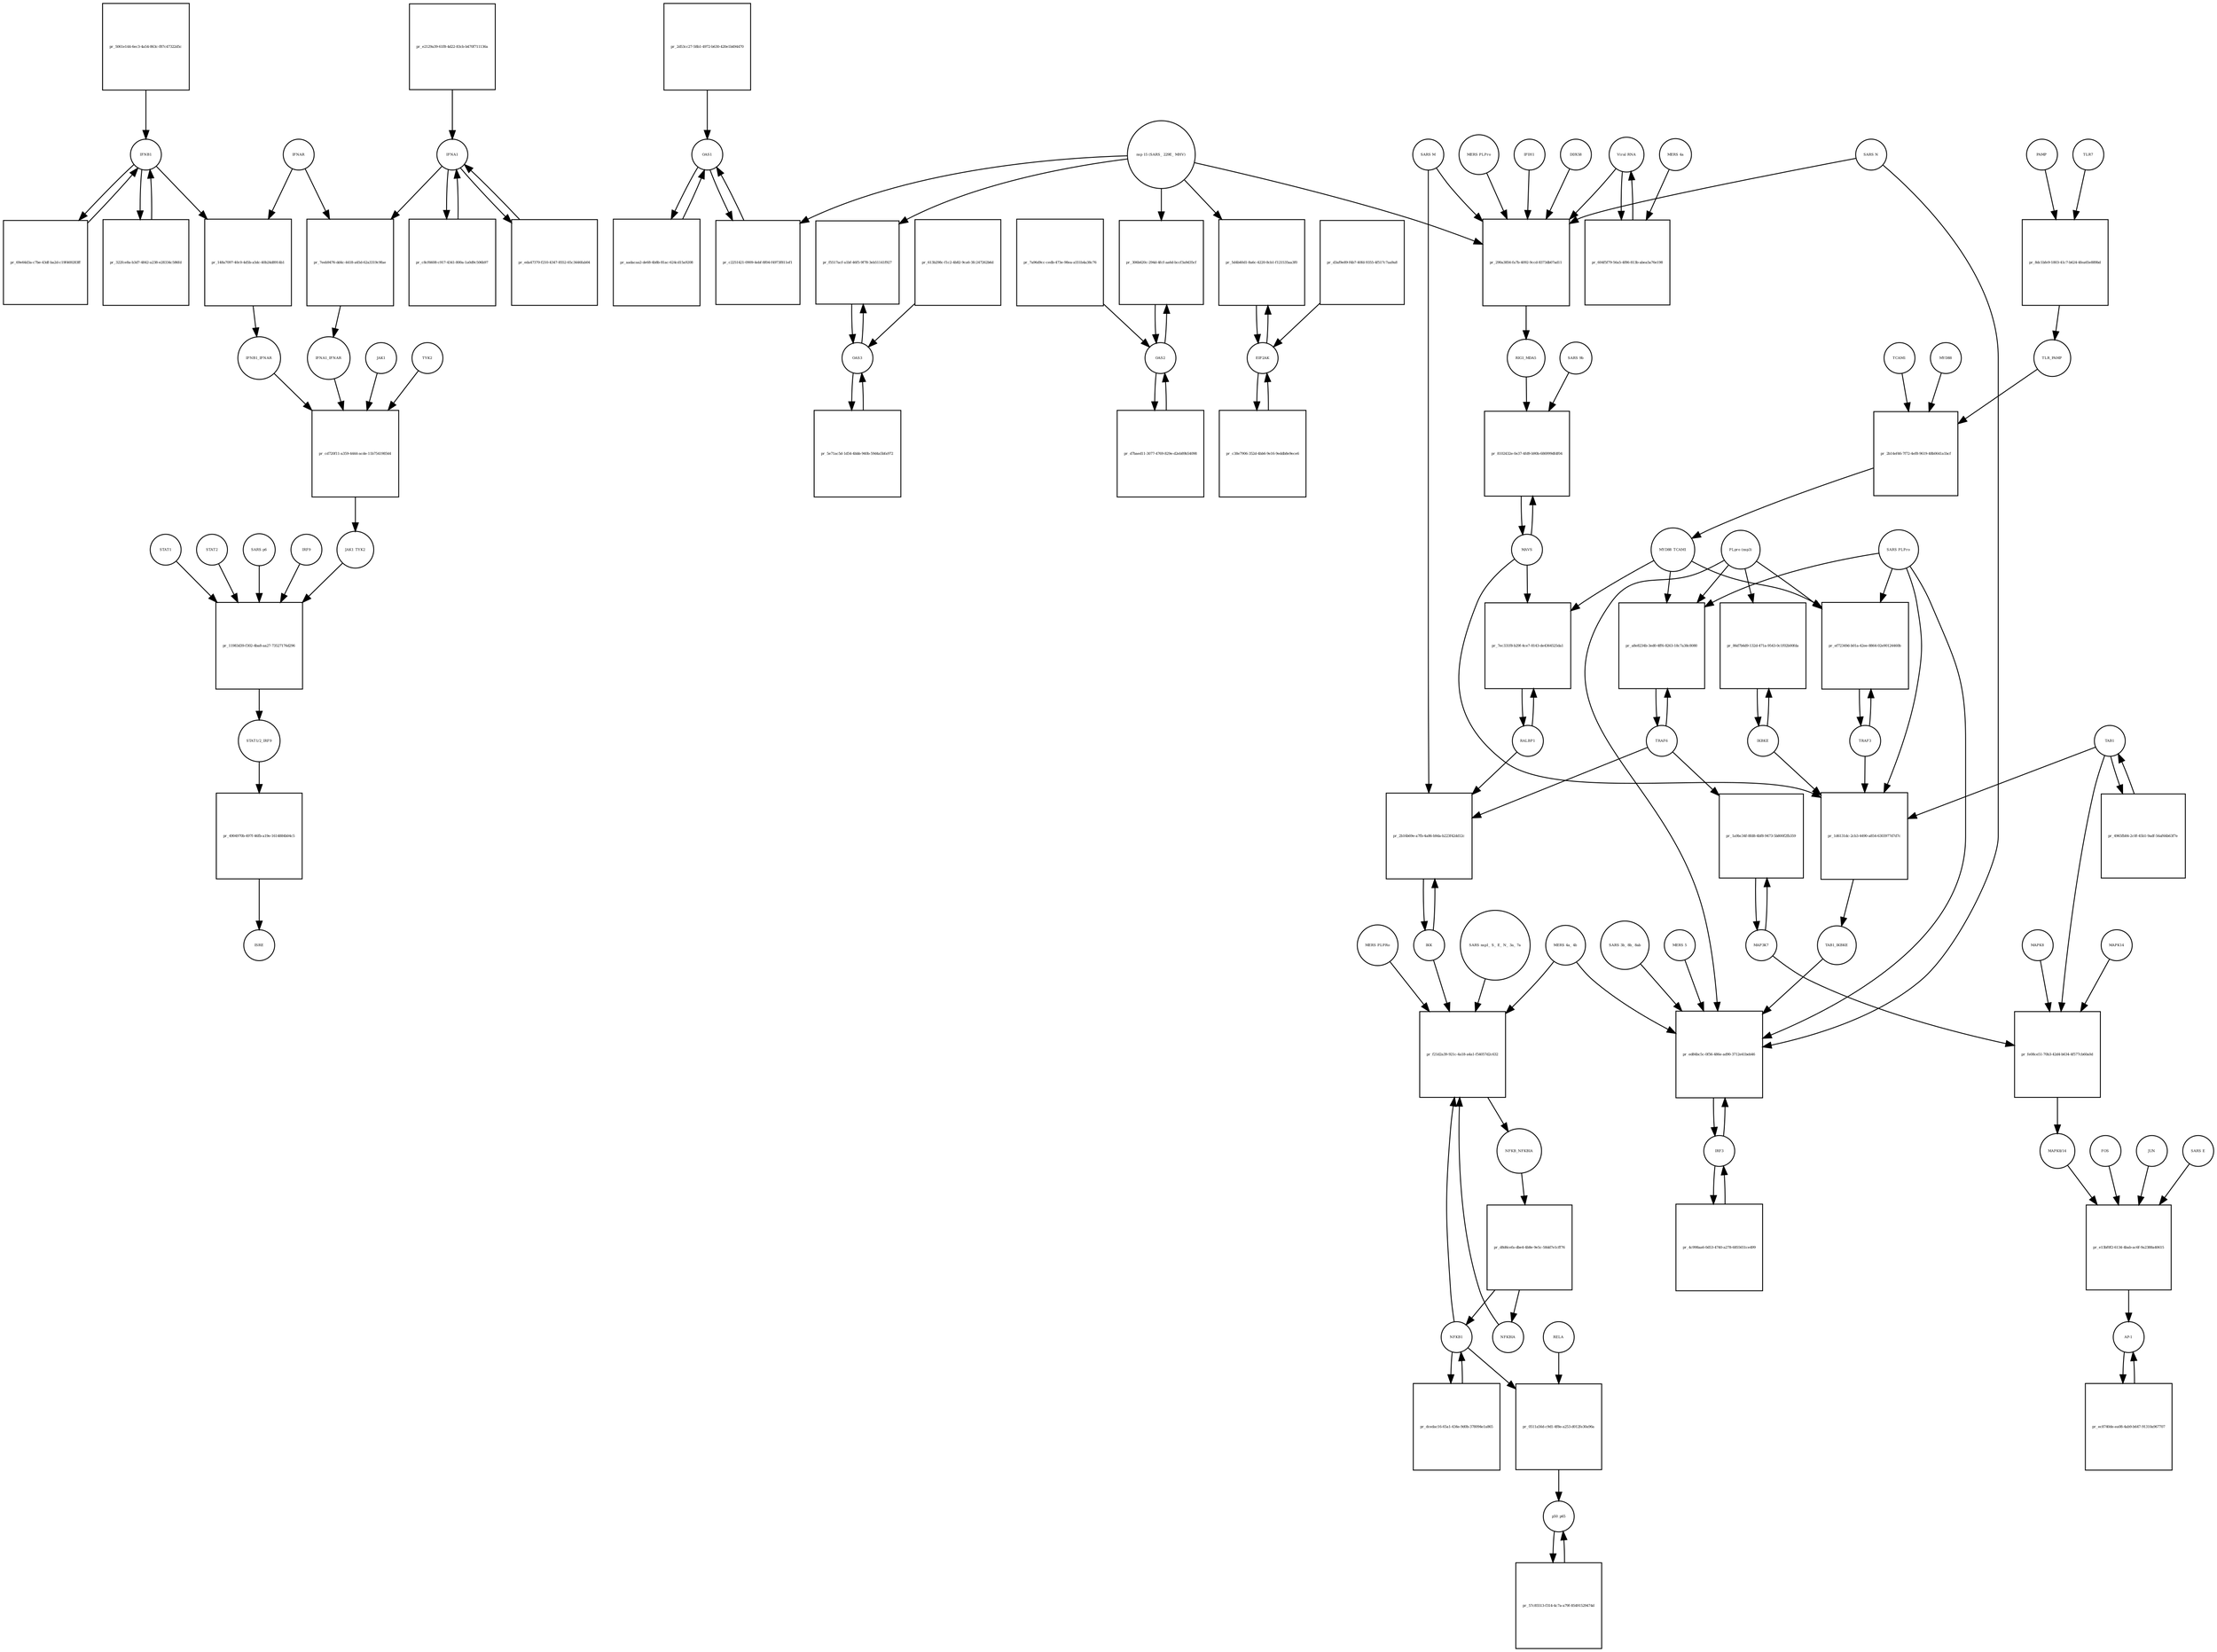 strict digraph  {
IFNA1 [annotation="urn_miriam_pubmed_17911435|urn_miriam_pubmed_24362405", bipartite=0, cls=macromolecule, fontsize=4, label=IFNA1, shape=circle];
"pr_7eeb9476-dd4c-4418-a45d-62a3319c9fae" [annotation="", bipartite=1, cls=process, fontsize=4, label="pr_7eeb9476-dd4c-4418-a45d-62a3319c9fae", shape=square];
IFNAR [annotation=urn_miriam_pubmed_31226023, bipartite=0, cls=complex, fontsize=4, label=IFNAR, shape=circle];
IFNA1_IFNAR [annotation=urn_miriam_pubmed_31226023, bipartite=0, cls=complex, fontsize=4, label=IFNA1_IFNAR, shape=circle];
IFNB1 [annotation=urn_miriam_pubmed_24362405, bipartite=0, cls=macromolecule, fontsize=4, label=IFNB1, shape=circle];
"pr_148a7097-40c0-4d5b-a5dc-40b24d8914b1" [annotation="", bipartite=1, cls=process, fontsize=4, label="pr_148a7097-40c0-4d5b-a5dc-40b24d8914b1", shape=square];
IFNB1_IFNAR [annotation=urn_miriam_pubmed_31226023, bipartite=0, cls=complex, fontsize=4, label=IFNB1_IFNAR, shape=circle];
"pr_c8cf6608-c917-4341-800a-1a0d9c506b97" [annotation="", bipartite=1, cls=process, fontsize=4, label="pr_c8cf6608-c917-4341-800a-1a0d9c506b97", shape=square];
"pr_69e64d3a-c7be-43df-ba2d-c19f469283ff" [annotation="", bipartite=1, cls=process, fontsize=4, label="pr_69e64d3a-c7be-43df-ba2d-c19f469283ff", shape=square];
"pr_5061e144-6ec3-4a54-863c-f87c47322d5c" [annotation="", bipartite=1, cls=process, fontsize=4, label="pr_5061e144-6ec3-4a54-863c-f87c47322d5c", shape=square];
"pr_322fce8a-b3d7-4842-a238-e28334c586fd" [annotation="", bipartite=1, cls=process, fontsize=4, label="pr_322fce8a-b3d7-4842-a238-e28334c586fd", shape=square];
"pr_e2129a39-61f8-4d22-83cb-b470f711136a" [annotation="", bipartite=1, cls=process, fontsize=4, label="pr_e2129a39-61f8-4d22-83cb-b470f711136a", shape=square];
"pr_eda47370-f210-4347-8552-65c3446fab04" [annotation="", bipartite=1, cls=process, fontsize=4, label="pr_eda47370-f210-4347-8552-65c3446fab04", shape=square];
"STAT1/2_IRF9" [annotation=urn_miriam_pubmed_31226023, bipartite=0, cls=complex, fontsize=4, label="STAT1/2_IRF9", shape=circle];
"pr_4904970b-497f-46fb-a19e-1614884b04c5" [annotation="", bipartite=1, cls=process, fontsize=4, label="pr_4904970b-497f-46fb-a19e-1614884b04c5", shape=square];
ISRE [annotation=urn_miriam_pubmed_31226023, bipartite=0, cls=complex, fontsize=4, label=ISRE, shape=circle];
"pr_2d53cc27-58b1-4972-b630-420e1b494470" [annotation="", bipartite=1, cls=process, fontsize=4, label="pr_2d53cc27-58b1-4972-b630-420e1b494470", shape=square];
OAS1 [annotation=urn_miriam_pubmed_31226023, bipartite=0, cls=macromolecule, fontsize=4, label=OAS1, shape=circle];
"pr_d3af9e89-f4b7-40fd-9355-4f517c7aa9a8" [annotation="", bipartite=1, cls=process, fontsize=4, label="pr_d3af9e89-f4b7-40fd-9355-4f517c7aa9a8", shape=square];
EIF2AK [annotation=urn_miriam_pubmed_31226023, bipartite=0, cls=macromolecule, fontsize=4, label=EIF2AK, shape=circle];
"pr_aadacaa2-de68-4b8b-81ac-624cd15a9208" [annotation="", bipartite=1, cls=process, fontsize=4, label="pr_aadacaa2-de68-4b8b-81ac-624cd15a9208", shape=square];
"pr_c38e7906-352d-4bb6-9e16-9eddb8e9ece6" [annotation="", bipartite=1, cls=process, fontsize=4, label="pr_c38e7906-352d-4bb6-9e16-9eddb8e9ece6", shape=square];
PAMP [annotation="", bipartite=0, cls="simple chemical", fontsize=4, label=PAMP, shape=circle];
"pr_8dc1bfe9-1803-41c7-b624-4fea65e889bd" [annotation="", bipartite=1, cls=process, fontsize=4, label="pr_8dc1bfe9-1803-41c7-b624-4fea65e889bd", shape=square];
TLR7 [annotation="", bipartite=0, cls=macromolecule, fontsize=4, label=TLR7, shape=circle];
TLR_PAMP [annotation="", bipartite=0, cls=complex, fontsize=4, label=TLR_PAMP, shape=circle];
TRAF6 [annotation="", bipartite=0, cls=macromolecule, fontsize=4, label=TRAF6, shape=circle];
"pr_a8e8234b-3ed0-4ff6-8263-18c7a38c8080" [annotation="", bipartite=1, cls=process, fontsize=4, label="pr_a8e8234b-3ed0-4ff6-8263-18c7a38c8080", shape=square];
MYD88_TCAM1 [annotation="", bipartite=0, cls=complex, fontsize=4, label=MYD88_TCAM1, shape=circle];
"PLpro (nsp3)" [annotation="", bipartite=0, cls=macromolecule, fontsize=4, label="PLpro (nsp3)", shape=circle];
"SARS PLPro" [annotation=urn_miriam_pubmed_31226023, bipartite=0, cls=macromolecule, fontsize=4, label="SARS PLPro", shape=circle];
TAB1 [annotation="", bipartite=0, cls=macromolecule, fontsize=4, label=TAB1, shape=circle];
"pr_4965fb84-2c0f-45b1-9adf-56af66b63f7e" [annotation="", bipartite=1, cls=process, fontsize=4, label="pr_4965fb84-2c0f-45b1-9adf-56af66b63f7e", shape=square];
MAPK8 [annotation="", bipartite=0, cls=macromolecule, fontsize=4, label=MAPK8, shape=circle];
"pr_fe08ce51-70b3-42d4-b634-4f577cb60a0d" [annotation="", bipartite=1, cls=process, fontsize=4, label="pr_fe08ce51-70b3-42d4-b634-4f577cb60a0d", shape=square];
MAPK14 [annotation="", bipartite=0, cls=macromolecule, fontsize=4, label=MAPK14, shape=circle];
"MAPK8/14" [annotation="", bipartite=0, cls=complex, fontsize=4, label="MAPK8/14", shape=circle];
MAP3K7 [annotation="", bipartite=0, cls=macromolecule, fontsize=4, label=MAP3K7, shape=circle];
STAT1 [annotation=urn_miriam_pubmed_31226023, bipartite=0, cls=macromolecule, fontsize=4, label=STAT1, shape=circle];
"pr_11983d39-f302-4ba8-aa27-73527176d296" [annotation="", bipartite=1, cls=process, fontsize=4, label="pr_11983d39-f302-4ba8-aa27-73527176d296", shape=square];
STAT2 [annotation=urn_miriam_pubmed_31226023, bipartite=0, cls=macromolecule, fontsize=4, label=STAT2, shape=circle];
JAK1_TYK2 [annotation=urn_miriam_pubmed_31226023, bipartite=0, cls=complex, fontsize=4, label=JAK1_TYK2, shape=circle];
"SARS p6" [annotation=urn_miriam_pubmed_31226023, bipartite=0, cls=macromolecule, fontsize=4, label="SARS p6", shape=circle];
IRF9 [annotation=urn_miriam_pubmed_31226023, bipartite=0, cls=macromolecule, fontsize=4, label=IRF9, shape=circle];
JAK1 [annotation=urn_miriam_pubmed_31226023, bipartite=0, cls=macromolecule, fontsize=4, label=JAK1, shape=circle];
"pr_cd720f11-a359-4444-acde-11b754198544" [annotation="", bipartite=1, cls=process, fontsize=4, label="pr_cd720f11-a359-4444-acde-11b754198544", shape=square];
TYK2 [annotation=urn_miriam_pubmed_31226023, bipartite=0, cls=macromolecule, fontsize=4, label=TYK2, shape=circle];
"pr_7a96d9cc-cedb-473e-98ea-a551b4a38c76" [annotation="", bipartite=1, cls=process, fontsize=4, label="pr_7a96d9cc-cedb-473e-98ea-a551b4a38c76", shape=square];
OAS2 [annotation=urn_miriam_pubmed_31226023, bipartite=0, cls=macromolecule, fontsize=4, label=OAS2, shape=circle];
"pr_d7baed11-3077-4769-829e-d2eb89b54098" [annotation="", bipartite=1, cls=process, fontsize=4, label="pr_d7baed11-3077-4769-829e-d2eb89b54098", shape=square];
"pr_613b298c-f1c2-4b82-9ca6-3fc247262b6d" [annotation="", bipartite=1, cls=process, fontsize=4, label="pr_613b298c-f1c2-4b82-9ca6-3fc247262b6d", shape=square];
OAS3 [annotation=urn_miriam_pubmed_31226023, bipartite=0, cls=macromolecule, fontsize=4, label=OAS3, shape=circle];
"pr_5e71ac5d-1d54-4bbb-940b-59d4a5bfa972" [annotation="", bipartite=1, cls=process, fontsize=4, label="pr_5e71ac5d-1d54-4bbb-940b-59d4a5bfa972", shape=square];
TRAF3 [annotation="", bipartite=0, cls=macromolecule, fontsize=4, label=TRAF3, shape=circle];
"pr_ef72349d-b01a-42ee-8864-02e90124460b" [annotation="", bipartite=1, cls=process, fontsize=4, label="pr_ef72349d-b01a-42ee-8864-02e90124460b", shape=square];
"pr_1a9bc34f-8fd8-4bf8-9473-5b800f2fb359" [annotation="", bipartite=1, cls=process, fontsize=4, label="pr_1a9bc34f-8fd8-4bf8-9473-5b800f2fb359", shape=square];
FOS [annotation="", bipartite=0, cls=macromolecule, fontsize=4, label=FOS, shape=circle];
"pr_e13bf0f2-6134-4bab-ac6f-9a2388a40615" [annotation="", bipartite=1, cls=process, fontsize=4, label="pr_e13bf0f2-6134-4bab-ac6f-9a2388a40615", shape=square];
JUN [annotation="", bipartite=0, cls=macromolecule, fontsize=4, label=JUN, shape=circle];
"AP-1" [annotation="", bipartite=0, cls=complex, fontsize=4, label="AP-1", shape=circle];
"SARS E" [annotation=urn_miriam_pubmed_31226023, bipartite=0, cls=macromolecule, fontsize=4, label="SARS E", shape=circle];
"pr_ec8740de-ea08-4ab9-b647-91310a967707" [annotation="", bipartite=1, cls=process, fontsize=4, label="pr_ec8740de-ea08-4ab9-b647-91310a967707", shape=square];
IKK [annotation="", bipartite=0, cls=complex, fontsize=4, label=IKK, shape=circle];
"pr_2b16b69e-a7fb-4a86-b9da-b223f42dd12c" [annotation="", bipartite=1, cls=process, fontsize=4, label="pr_2b16b69e-a7fb-4a86-b9da-b223f42dd12c", shape=square];
RALBP1 [annotation="", bipartite=0, cls=macromolecule, fontsize=4, label=RALBP1, shape=circle];
"SARS M" [annotation=urn_miriam_pubmed_31226023, bipartite=0, cls=macromolecule, fontsize=4, label="SARS M", shape=circle];
NFKB_NFKBIA [annotation="", bipartite=0, cls=complex, fontsize=4, label=NFKB_NFKBIA, shape=circle];
"pr_d8d6cefa-dbe4-4b8e-9e5c-58dd7e1cff76" [annotation="", bipartite=1, cls=process, fontsize=4, label="pr_d8d6cefa-dbe4-4b8e-9e5c-58dd7e1cff76", shape=square];
NFKBIA [annotation="", bipartite=0, cls=macromolecule, fontsize=4, label=NFKBIA, shape=circle];
NFKB1 [annotation="", bipartite=0, cls=macromolecule, fontsize=4, label=NFKB1, shape=circle];
"pr_f21d2a39-921c-4a18-a4a1-f54057d2c632" [annotation="", bipartite=1, cls=process, fontsize=4, label="pr_f21d2a39-921c-4a18-a4a1-f54057d2c632", shape=square];
"SARS nsp1_ S_ E_ N_ 3a_ 7a" [annotation=urn_miriam_pubmed_31226023, bipartite=0, cls=macromolecule, fontsize=4, label="SARS nsp1_ S_ E_ N_ 3a_ 7a", shape=circle];
"MERS 4a_ 4b" [annotation="", bipartite=0, cls=macromolecule, fontsize=4, label="MERS 4a_ 4b", shape=circle];
"MERS PLPRo" [annotation="", bipartite=0, cls=macromolecule, fontsize=4, label="MERS PLPRo", shape=circle];
"pr_dcedac16-65a1-434e-9d0b-378094e1a865" [annotation="", bipartite=1, cls=process, fontsize=4, label="pr_dcedac16-65a1-434e-9d0b-378094e1a865", shape=square];
IKBKE [annotation="", bipartite=0, cls=macromolecule, fontsize=4, label=IKBKE, shape=circle];
"pr_86d7b6d9-132d-471a-9543-0c1f02b00fda" [annotation="", bipartite=1, cls=process, fontsize=4, label="pr_86d7b6d9-132d-471a-9543-0c1f02b00fda", shape=square];
"pr_1d6131dc-2cb3-4490-a854-6303977d7d7c" [annotation="", bipartite=1, cls=process, fontsize=4, label="pr_1d6131dc-2cb3-4490-a854-6303977d7d7c", shape=square];
TAB1_IKBKE [annotation="", bipartite=0, cls=complex, fontsize=4, label=TAB1_IKBKE, shape=circle];
MAVS [annotation="", bipartite=0, cls=macromolecule, fontsize=4, label=MAVS, shape=circle];
IRF3 [annotation="", bipartite=0, cls=macromolecule, fontsize=4, label=IRF3, shape=circle];
"pr_ed84bc5c-0f56-486e-ad90-3712e41beb46" [annotation="", bipartite=1, cls=process, fontsize=4, label="pr_ed84bc5c-0f56-486e-ad90-3712e41beb46", shape=square];
"SARS 3b_ 8b_ 8ab" [annotation=urn_miriam_pubmed_31226023, bipartite=0, cls=macromolecule, fontsize=4, label="SARS 3b_ 8b_ 8ab", shape=circle];
"MERS 5" [annotation="", bipartite=0, cls=macromolecule, fontsize=4, label="MERS 5", shape=circle];
"SARS N" [annotation="", bipartite=0, cls=macromolecule, fontsize=4, label="SARS N", shape=circle];
"pr_4c998aa6-0d53-4740-a278-6855651ce499" [annotation="", bipartite=1, cls=process, fontsize=4, label="pr_4c998aa6-0d53-4740-a278-6855651ce499", shape=square];
TCAM1 [annotation="", bipartite=0, cls=macromolecule, fontsize=4, label=TCAM1, shape=circle];
"pr_2b14ef46-7f72-4ef8-9619-48b0641a1bcf" [annotation="", bipartite=1, cls=process, fontsize=4, label="pr_2b14ef46-7f72-4ef8-9619-48b0641a1bcf", shape=square];
MYD88 [annotation=urn_miriam_pubmed_31226023, bipartite=0, cls=macromolecule, fontsize=4, label=MYD88, shape=circle];
"pr_7ec331f8-b29f-4ce7-8143-de4364525da1" [annotation="", bipartite=1, cls=process, fontsize=4, label="pr_7ec331f8-b29f-4ce7-8143-de4364525da1", shape=square];
RELA [annotation="", bipartite=0, cls=macromolecule, fontsize=4, label=RELA, shape=circle];
"pr_0511a56d-c9d1-4f8e-a253-d012fe30a96a" [annotation="", bipartite=1, cls=process, fontsize=4, label="pr_0511a56d-c9d1-4f8e-a253-d012fe30a96a", shape=square];
p50_p65 [annotation="", bipartite=0, cls=complex, fontsize=4, label=p50_p65, shape=circle];
"pr_57c85513-f314-4c7a-a79f-85491529474d" [annotation="", bipartite=1, cls=process, fontsize=4, label="pr_57c85513-f314-4c7a-a79f-85491529474d", shape=square];
IFIH1 [annotation="", bipartite=0, cls=macromolecule, fontsize=4, label=IFIH1, shape=circle];
"pr_290a3856-fa7b-4092-9ccd-8373db07ad11" [annotation="", bipartite=1, cls=process, fontsize=4, label="pr_290a3856-fa7b-4092-9ccd-8373db07ad11", shape=square];
DDX58 [annotation="", bipartite=0, cls=macromolecule, fontsize=4, label=DDX58, shape=circle];
RIG1_MDA5 [annotation="", bipartite=0, cls=complex, fontsize=4, label=RIG1_MDA5, shape=circle];
"Viral RNA" [annotation="", bipartite=0, cls="simple chemical", fontsize=4, label="Viral RNA", shape=circle];
"nsp 15 (SARS_ 229E_ MHV)" [annotation=urn_miriam_pubmed_31226023, bipartite=0, cls=macromolecule, fontsize=4, label="nsp 15 (SARS_ 229E_ MHV)", shape=circle];
"MERS PLPro" [annotation="", bipartite=0, cls=macromolecule, fontsize=4, label="MERS PLPro", shape=circle];
"pr_8102432e-0e37-4fd9-b90b-686999dfdf04" [annotation="", bipartite=1, cls=process, fontsize=4, label="pr_8102432e-0e37-4fd9-b90b-686999dfdf04", shape=square];
"SARS 9b" [annotation=urn_miriam_pubmed_31226023, bipartite=0, cls=macromolecule, fontsize=4, label="SARS 9b", shape=circle];
"pr_f5517acf-a1bf-46f5-9f78-3eb51141f927" [annotation="", bipartite=1, cls=process, fontsize=4, label="pr_f5517acf-a1bf-46f5-9f78-3eb51141f927", shape=square];
"pr_306b620c-294d-4fcf-aa6d-bccf3a9d35cf" [annotation="", bipartite=1, cls=process, fontsize=4, label="pr_306b620c-294d-4fcf-aa6d-bccf3a9d35cf", shape=square];
"pr_c2251421-0909-4ebf-8f04-f4973f811ef1" [annotation="", bipartite=1, cls=process, fontsize=4, label="pr_c2251421-0909-4ebf-8f04-f4973f811ef1", shape=square];
"pr_5d4b40d1-8a6c-4220-8cb1-f121535aa3f0" [annotation="", bipartite=1, cls=process, fontsize=4, label="pr_5d4b40d1-8a6c-4220-8cb1-f121535aa3f0", shape=square];
"pr_604f5f79-56a5-4f86-813b-abea5a76e198" [annotation="", bipartite=1, cls=process, fontsize=4, label="pr_604f5f79-56a5-4f86-813b-abea5a76e198", shape=square];
"MERS 4a" [annotation="", bipartite=0, cls=macromolecule, fontsize=4, label="MERS 4a", shape=circle];
IFNA1 -> "pr_7eeb9476-dd4c-4418-a45d-62a3319c9fae"  [annotation="", interaction_type=consumption];
IFNA1 -> "pr_c8cf6608-c917-4341-800a-1a0d9c506b97"  [annotation="", interaction_type=consumption];
IFNA1 -> "pr_eda47370-f210-4347-8552-65c3446fab04"  [annotation="", interaction_type=consumption];
"pr_7eeb9476-dd4c-4418-a45d-62a3319c9fae" -> IFNA1_IFNAR  [annotation="", interaction_type=production];
IFNAR -> "pr_7eeb9476-dd4c-4418-a45d-62a3319c9fae"  [annotation="", interaction_type=consumption];
IFNAR -> "pr_148a7097-40c0-4d5b-a5dc-40b24d8914b1"  [annotation="", interaction_type=consumption];
IFNA1_IFNAR -> "pr_cd720f11-a359-4444-acde-11b754198544"  [annotation=urn_miriam_pubmed_31226023, interaction_type=catalysis];
IFNB1 -> "pr_148a7097-40c0-4d5b-a5dc-40b24d8914b1"  [annotation="", interaction_type=consumption];
IFNB1 -> "pr_69e64d3a-c7be-43df-ba2d-c19f469283ff"  [annotation="", interaction_type=consumption];
IFNB1 -> "pr_322fce8a-b3d7-4842-a238-e28334c586fd"  [annotation="", interaction_type=consumption];
"pr_148a7097-40c0-4d5b-a5dc-40b24d8914b1" -> IFNB1_IFNAR  [annotation="", interaction_type=production];
IFNB1_IFNAR -> "pr_cd720f11-a359-4444-acde-11b754198544"  [annotation=urn_miriam_pubmed_31226023, interaction_type=catalysis];
"pr_c8cf6608-c917-4341-800a-1a0d9c506b97" -> IFNA1  [annotation="", interaction_type=production];
"pr_69e64d3a-c7be-43df-ba2d-c19f469283ff" -> IFNB1  [annotation="", interaction_type=production];
"pr_5061e144-6ec3-4a54-863c-f87c47322d5c" -> IFNB1  [annotation="", interaction_type=production];
"pr_322fce8a-b3d7-4842-a238-e28334c586fd" -> IFNB1  [annotation="", interaction_type=production];
"pr_e2129a39-61f8-4d22-83cb-b470f711136a" -> IFNA1  [annotation="", interaction_type=production];
"pr_eda47370-f210-4347-8552-65c3446fab04" -> IFNA1  [annotation="", interaction_type=production];
"STAT1/2_IRF9" -> "pr_4904970b-497f-46fb-a19e-1614884b04c5"  [annotation="", interaction_type=consumption];
"pr_4904970b-497f-46fb-a19e-1614884b04c5" -> ISRE  [annotation="", interaction_type=production];
"pr_2d53cc27-58b1-4972-b630-420e1b494470" -> OAS1  [annotation="", interaction_type=production];
OAS1 -> "pr_aadacaa2-de68-4b8b-81ac-624cd15a9208"  [annotation="", interaction_type=consumption];
OAS1 -> "pr_c2251421-0909-4ebf-8f04-f4973f811ef1"  [annotation="", interaction_type=consumption];
"pr_d3af9e89-f4b7-40fd-9355-4f517c7aa9a8" -> EIF2AK  [annotation="", interaction_type=production];
EIF2AK -> "pr_c38e7906-352d-4bb6-9e16-9eddb8e9ece6"  [annotation="", interaction_type=consumption];
EIF2AK -> "pr_5d4b40d1-8a6c-4220-8cb1-f121535aa3f0"  [annotation="", interaction_type=consumption];
"pr_aadacaa2-de68-4b8b-81ac-624cd15a9208" -> OAS1  [annotation="", interaction_type=production];
"pr_c38e7906-352d-4bb6-9e16-9eddb8e9ece6" -> EIF2AK  [annotation="", interaction_type=production];
PAMP -> "pr_8dc1bfe9-1803-41c7-b624-4fea65e889bd"  [annotation="", interaction_type=consumption];
"pr_8dc1bfe9-1803-41c7-b624-4fea65e889bd" -> TLR_PAMP  [annotation="", interaction_type=production];
TLR7 -> "pr_8dc1bfe9-1803-41c7-b624-4fea65e889bd"  [annotation="", interaction_type=consumption];
TLR_PAMP -> "pr_2b14ef46-7f72-4ef8-9619-48b0641a1bcf"  [annotation="", interaction_type=catalysis];
TRAF6 -> "pr_a8e8234b-3ed0-4ff6-8263-18c7a38c8080"  [annotation="", interaction_type=consumption];
TRAF6 -> "pr_1a9bc34f-8fd8-4bf8-9473-5b800f2fb359"  [annotation="", interaction_type=catalysis];
TRAF6 -> "pr_2b16b69e-a7fb-4a86-b9da-b223f42dd12c"  [annotation="", interaction_type=catalysis];
"pr_a8e8234b-3ed0-4ff6-8263-18c7a38c8080" -> TRAF6  [annotation="", interaction_type=production];
MYD88_TCAM1 -> "pr_a8e8234b-3ed0-4ff6-8263-18c7a38c8080"  [annotation=urn_miriam_pubmed_31226023, interaction_type=catalysis];
MYD88_TCAM1 -> "pr_ef72349d-b01a-42ee-8864-02e90124460b"  [annotation="", interaction_type=catalysis];
MYD88_TCAM1 -> "pr_7ec331f8-b29f-4ce7-8143-de4364525da1"  [annotation="", interaction_type=catalysis];
"PLpro (nsp3)" -> "pr_a8e8234b-3ed0-4ff6-8263-18c7a38c8080"  [annotation=urn_miriam_pubmed_31226023, interaction_type=inhibition];
"PLpro (nsp3)" -> "pr_ef72349d-b01a-42ee-8864-02e90124460b"  [annotation="", interaction_type=inhibition];
"PLpro (nsp3)" -> "pr_86d7b6d9-132d-471a-9543-0c1f02b00fda"  [annotation="", interaction_type=inhibition];
"PLpro (nsp3)" -> "pr_ed84bc5c-0f56-486e-ad90-3712e41beb46"  [annotation="", interaction_type=inhibition];
"SARS PLPro" -> "pr_a8e8234b-3ed0-4ff6-8263-18c7a38c8080"  [annotation=urn_miriam_pubmed_31226023, interaction_type=inhibition];
"SARS PLPro" -> "pr_ef72349d-b01a-42ee-8864-02e90124460b"  [annotation="", interaction_type=inhibition];
"SARS PLPro" -> "pr_1d6131dc-2cb3-4490-a854-6303977d7d7c"  [annotation="", interaction_type=inhibition];
"SARS PLPro" -> "pr_ed84bc5c-0f56-486e-ad90-3712e41beb46"  [annotation="", interaction_type=inhibition];
TAB1 -> "pr_4965fb84-2c0f-45b1-9adf-56af66b63f7e"  [annotation="", interaction_type=consumption];
TAB1 -> "pr_fe08ce51-70b3-42d4-b634-4f577cb60a0d"  [annotation="", interaction_type=catalysis];
TAB1 -> "pr_1d6131dc-2cb3-4490-a854-6303977d7d7c"  [annotation="", interaction_type=consumption];
"pr_4965fb84-2c0f-45b1-9adf-56af66b63f7e" -> TAB1  [annotation="", interaction_type=production];
MAPK8 -> "pr_fe08ce51-70b3-42d4-b634-4f577cb60a0d"  [annotation="", interaction_type=consumption];
"pr_fe08ce51-70b3-42d4-b634-4f577cb60a0d" -> "MAPK8/14"  [annotation="", interaction_type=production];
MAPK14 -> "pr_fe08ce51-70b3-42d4-b634-4f577cb60a0d"  [annotation="", interaction_type=consumption];
"MAPK8/14" -> "pr_e13bf0f2-6134-4bab-ac6f-9a2388a40615"  [annotation="", interaction_type=catalysis];
MAP3K7 -> "pr_fe08ce51-70b3-42d4-b634-4f577cb60a0d"  [annotation="", interaction_type=catalysis];
MAP3K7 -> "pr_1a9bc34f-8fd8-4bf8-9473-5b800f2fb359"  [annotation="", interaction_type=consumption];
STAT1 -> "pr_11983d39-f302-4ba8-aa27-73527176d296"  [annotation="", interaction_type=consumption];
"pr_11983d39-f302-4ba8-aa27-73527176d296" -> "STAT1/2_IRF9"  [annotation="", interaction_type=production];
STAT2 -> "pr_11983d39-f302-4ba8-aa27-73527176d296"  [annotation="", interaction_type=consumption];
JAK1_TYK2 -> "pr_11983d39-f302-4ba8-aa27-73527176d296"  [annotation=urn_miriam_pubmed_31226023, interaction_type=catalysis];
"SARS p6" -> "pr_11983d39-f302-4ba8-aa27-73527176d296"  [annotation=urn_miriam_pubmed_31226023, interaction_type=inhibition];
IRF9 -> "pr_11983d39-f302-4ba8-aa27-73527176d296"  [annotation="", interaction_type=consumption];
JAK1 -> "pr_cd720f11-a359-4444-acde-11b754198544"  [annotation="", interaction_type=consumption];
"pr_cd720f11-a359-4444-acde-11b754198544" -> JAK1_TYK2  [annotation="", interaction_type=production];
TYK2 -> "pr_cd720f11-a359-4444-acde-11b754198544"  [annotation="", interaction_type=consumption];
"pr_7a96d9cc-cedb-473e-98ea-a551b4a38c76" -> OAS2  [annotation="", interaction_type=production];
OAS2 -> "pr_d7baed11-3077-4769-829e-d2eb89b54098"  [annotation="", interaction_type=consumption];
OAS2 -> "pr_306b620c-294d-4fcf-aa6d-bccf3a9d35cf"  [annotation="", interaction_type=consumption];
"pr_d7baed11-3077-4769-829e-d2eb89b54098" -> OAS2  [annotation="", interaction_type=production];
"pr_613b298c-f1c2-4b82-9ca6-3fc247262b6d" -> OAS3  [annotation="", interaction_type=production];
OAS3 -> "pr_5e71ac5d-1d54-4bbb-940b-59d4a5bfa972"  [annotation="", interaction_type=consumption];
OAS3 -> "pr_f5517acf-a1bf-46f5-9f78-3eb51141f927"  [annotation="", interaction_type=consumption];
"pr_5e71ac5d-1d54-4bbb-940b-59d4a5bfa972" -> OAS3  [annotation="", interaction_type=production];
TRAF3 -> "pr_ef72349d-b01a-42ee-8864-02e90124460b"  [annotation="", interaction_type=consumption];
TRAF3 -> "pr_1d6131dc-2cb3-4490-a854-6303977d7d7c"  [annotation="", interaction_type=catalysis];
"pr_ef72349d-b01a-42ee-8864-02e90124460b" -> TRAF3  [annotation="", interaction_type=production];
"pr_1a9bc34f-8fd8-4bf8-9473-5b800f2fb359" -> MAP3K7  [annotation="", interaction_type=production];
FOS -> "pr_e13bf0f2-6134-4bab-ac6f-9a2388a40615"  [annotation="", interaction_type=consumption];
"pr_e13bf0f2-6134-4bab-ac6f-9a2388a40615" -> "AP-1"  [annotation="", interaction_type=production];
JUN -> "pr_e13bf0f2-6134-4bab-ac6f-9a2388a40615"  [annotation="", interaction_type=consumption];
"AP-1" -> "pr_ec8740de-ea08-4ab9-b647-91310a967707"  [annotation="", interaction_type=consumption];
"SARS E" -> "pr_e13bf0f2-6134-4bab-ac6f-9a2388a40615"  [annotation="", interaction_type=catalysis];
"pr_ec8740de-ea08-4ab9-b647-91310a967707" -> "AP-1"  [annotation="", interaction_type=production];
IKK -> "pr_2b16b69e-a7fb-4a86-b9da-b223f42dd12c"  [annotation="", interaction_type=consumption];
IKK -> "pr_f21d2a39-921c-4a18-a4a1-f54057d2c632"  [annotation="", interaction_type=inhibition];
"pr_2b16b69e-a7fb-4a86-b9da-b223f42dd12c" -> IKK  [annotation="", interaction_type=production];
RALBP1 -> "pr_2b16b69e-a7fb-4a86-b9da-b223f42dd12c"  [annotation="", interaction_type=catalysis];
RALBP1 -> "pr_7ec331f8-b29f-4ce7-8143-de4364525da1"  [annotation="", interaction_type=consumption];
"SARS M" -> "pr_2b16b69e-a7fb-4a86-b9da-b223f42dd12c"  [annotation="", interaction_type=inhibition];
"SARS M" -> "pr_290a3856-fa7b-4092-9ccd-8373db07ad11"  [annotation="", interaction_type=inhibition];
NFKB_NFKBIA -> "pr_d8d6cefa-dbe4-4b8e-9e5c-58dd7e1cff76"  [annotation="", interaction_type=consumption];
"pr_d8d6cefa-dbe4-4b8e-9e5c-58dd7e1cff76" -> NFKBIA  [annotation="", interaction_type=production];
"pr_d8d6cefa-dbe4-4b8e-9e5c-58dd7e1cff76" -> NFKB1  [annotation="", interaction_type=production];
NFKBIA -> "pr_f21d2a39-921c-4a18-a4a1-f54057d2c632"  [annotation="", interaction_type=consumption];
NFKB1 -> "pr_f21d2a39-921c-4a18-a4a1-f54057d2c632"  [annotation="", interaction_type=consumption];
NFKB1 -> "pr_dcedac16-65a1-434e-9d0b-378094e1a865"  [annotation="", interaction_type=consumption];
NFKB1 -> "pr_0511a56d-c9d1-4f8e-a253-d012fe30a96a"  [annotation="", interaction_type=consumption];
"pr_f21d2a39-921c-4a18-a4a1-f54057d2c632" -> NFKB_NFKBIA  [annotation="", interaction_type=production];
"SARS nsp1_ S_ E_ N_ 3a_ 7a" -> "pr_f21d2a39-921c-4a18-a4a1-f54057d2c632"  [annotation="", interaction_type=catalysis];
"MERS 4a_ 4b" -> "pr_f21d2a39-921c-4a18-a4a1-f54057d2c632"  [annotation="", interaction_type=inhibition];
"MERS 4a_ 4b" -> "pr_ed84bc5c-0f56-486e-ad90-3712e41beb46"  [annotation="", interaction_type=inhibition];
"MERS PLPRo" -> "pr_f21d2a39-921c-4a18-a4a1-f54057d2c632"  [annotation="", interaction_type=inhibition];
"pr_dcedac16-65a1-434e-9d0b-378094e1a865" -> NFKB1  [annotation="", interaction_type=production];
IKBKE -> "pr_86d7b6d9-132d-471a-9543-0c1f02b00fda"  [annotation="", interaction_type=consumption];
IKBKE -> "pr_1d6131dc-2cb3-4490-a854-6303977d7d7c"  [annotation="", interaction_type=consumption];
"pr_86d7b6d9-132d-471a-9543-0c1f02b00fda" -> IKBKE  [annotation="", interaction_type=production];
"pr_1d6131dc-2cb3-4490-a854-6303977d7d7c" -> TAB1_IKBKE  [annotation="", interaction_type=production];
TAB1_IKBKE -> "pr_ed84bc5c-0f56-486e-ad90-3712e41beb46"  [annotation="", interaction_type=catalysis];
MAVS -> "pr_1d6131dc-2cb3-4490-a854-6303977d7d7c"  [annotation="", interaction_type=catalysis];
MAVS -> "pr_7ec331f8-b29f-4ce7-8143-de4364525da1"  [annotation="", interaction_type=catalysis];
MAVS -> "pr_8102432e-0e37-4fd9-b90b-686999dfdf04"  [annotation="", interaction_type=consumption];
IRF3 -> "pr_ed84bc5c-0f56-486e-ad90-3712e41beb46"  [annotation="", interaction_type=consumption];
IRF3 -> "pr_4c998aa6-0d53-4740-a278-6855651ce499"  [annotation="", interaction_type=consumption];
"pr_ed84bc5c-0f56-486e-ad90-3712e41beb46" -> IRF3  [annotation="", interaction_type=production];
"SARS 3b_ 8b_ 8ab" -> "pr_ed84bc5c-0f56-486e-ad90-3712e41beb46"  [annotation="", interaction_type=inhibition];
"MERS 5" -> "pr_ed84bc5c-0f56-486e-ad90-3712e41beb46"  [annotation="", interaction_type=inhibition];
"SARS N" -> "pr_ed84bc5c-0f56-486e-ad90-3712e41beb46"  [annotation="", interaction_type=inhibition];
"SARS N" -> "pr_290a3856-fa7b-4092-9ccd-8373db07ad11"  [annotation="", interaction_type=inhibition];
"pr_4c998aa6-0d53-4740-a278-6855651ce499" -> IRF3  [annotation="", interaction_type=production];
TCAM1 -> "pr_2b14ef46-7f72-4ef8-9619-48b0641a1bcf"  [annotation="", interaction_type=consumption];
"pr_2b14ef46-7f72-4ef8-9619-48b0641a1bcf" -> MYD88_TCAM1  [annotation="", interaction_type=production];
MYD88 -> "pr_2b14ef46-7f72-4ef8-9619-48b0641a1bcf"  [annotation="", interaction_type=consumption];
"pr_7ec331f8-b29f-4ce7-8143-de4364525da1" -> RALBP1  [annotation="", interaction_type=production];
RELA -> "pr_0511a56d-c9d1-4f8e-a253-d012fe30a96a"  [annotation="", interaction_type=consumption];
"pr_0511a56d-c9d1-4f8e-a253-d012fe30a96a" -> p50_p65  [annotation="", interaction_type=production];
p50_p65 -> "pr_57c85513-f314-4c7a-a79f-85491529474d"  [annotation="", interaction_type=consumption];
"pr_57c85513-f314-4c7a-a79f-85491529474d" -> p50_p65  [annotation="", interaction_type=production];
IFIH1 -> "pr_290a3856-fa7b-4092-9ccd-8373db07ad11"  [annotation="", interaction_type=consumption];
"pr_290a3856-fa7b-4092-9ccd-8373db07ad11" -> RIG1_MDA5  [annotation="", interaction_type=production];
DDX58 -> "pr_290a3856-fa7b-4092-9ccd-8373db07ad11"  [annotation="", interaction_type=consumption];
RIG1_MDA5 -> "pr_8102432e-0e37-4fd9-b90b-686999dfdf04"  [annotation="", interaction_type=catalysis];
"Viral RNA" -> "pr_290a3856-fa7b-4092-9ccd-8373db07ad11"  [annotation="", interaction_type=catalysis];
"Viral RNA" -> "pr_604f5f79-56a5-4f86-813b-abea5a76e198"  [annotation="", interaction_type=consumption];
"nsp 15 (SARS_ 229E_ MHV)" -> "pr_290a3856-fa7b-4092-9ccd-8373db07ad11"  [annotation="", interaction_type=inhibition];
"nsp 15 (SARS_ 229E_ MHV)" -> "pr_f5517acf-a1bf-46f5-9f78-3eb51141f927"  [annotation="", interaction_type=inhibition];
"nsp 15 (SARS_ 229E_ MHV)" -> "pr_306b620c-294d-4fcf-aa6d-bccf3a9d35cf"  [annotation="", interaction_type=inhibition];
"nsp 15 (SARS_ 229E_ MHV)" -> "pr_c2251421-0909-4ebf-8f04-f4973f811ef1"  [annotation="", interaction_type=inhibition];
"nsp 15 (SARS_ 229E_ MHV)" -> "pr_5d4b40d1-8a6c-4220-8cb1-f121535aa3f0"  [annotation="", interaction_type=inhibition];
"MERS PLPro" -> "pr_290a3856-fa7b-4092-9ccd-8373db07ad11"  [annotation="", interaction_type=inhibition];
"pr_8102432e-0e37-4fd9-b90b-686999dfdf04" -> MAVS  [annotation="", interaction_type=production];
"SARS 9b" -> "pr_8102432e-0e37-4fd9-b90b-686999dfdf04"  [annotation="", interaction_type=inhibition];
"pr_f5517acf-a1bf-46f5-9f78-3eb51141f927" -> OAS3  [annotation="", interaction_type=production];
"pr_306b620c-294d-4fcf-aa6d-bccf3a9d35cf" -> OAS2  [annotation="", interaction_type=production];
"pr_c2251421-0909-4ebf-8f04-f4973f811ef1" -> OAS1  [annotation="", interaction_type=production];
"pr_5d4b40d1-8a6c-4220-8cb1-f121535aa3f0" -> EIF2AK  [annotation="", interaction_type=production];
"pr_604f5f79-56a5-4f86-813b-abea5a76e198" -> "Viral RNA"  [annotation="", interaction_type=production];
"MERS 4a" -> "pr_604f5f79-56a5-4f86-813b-abea5a76e198"  [annotation="", interaction_type=inhibition];
}
